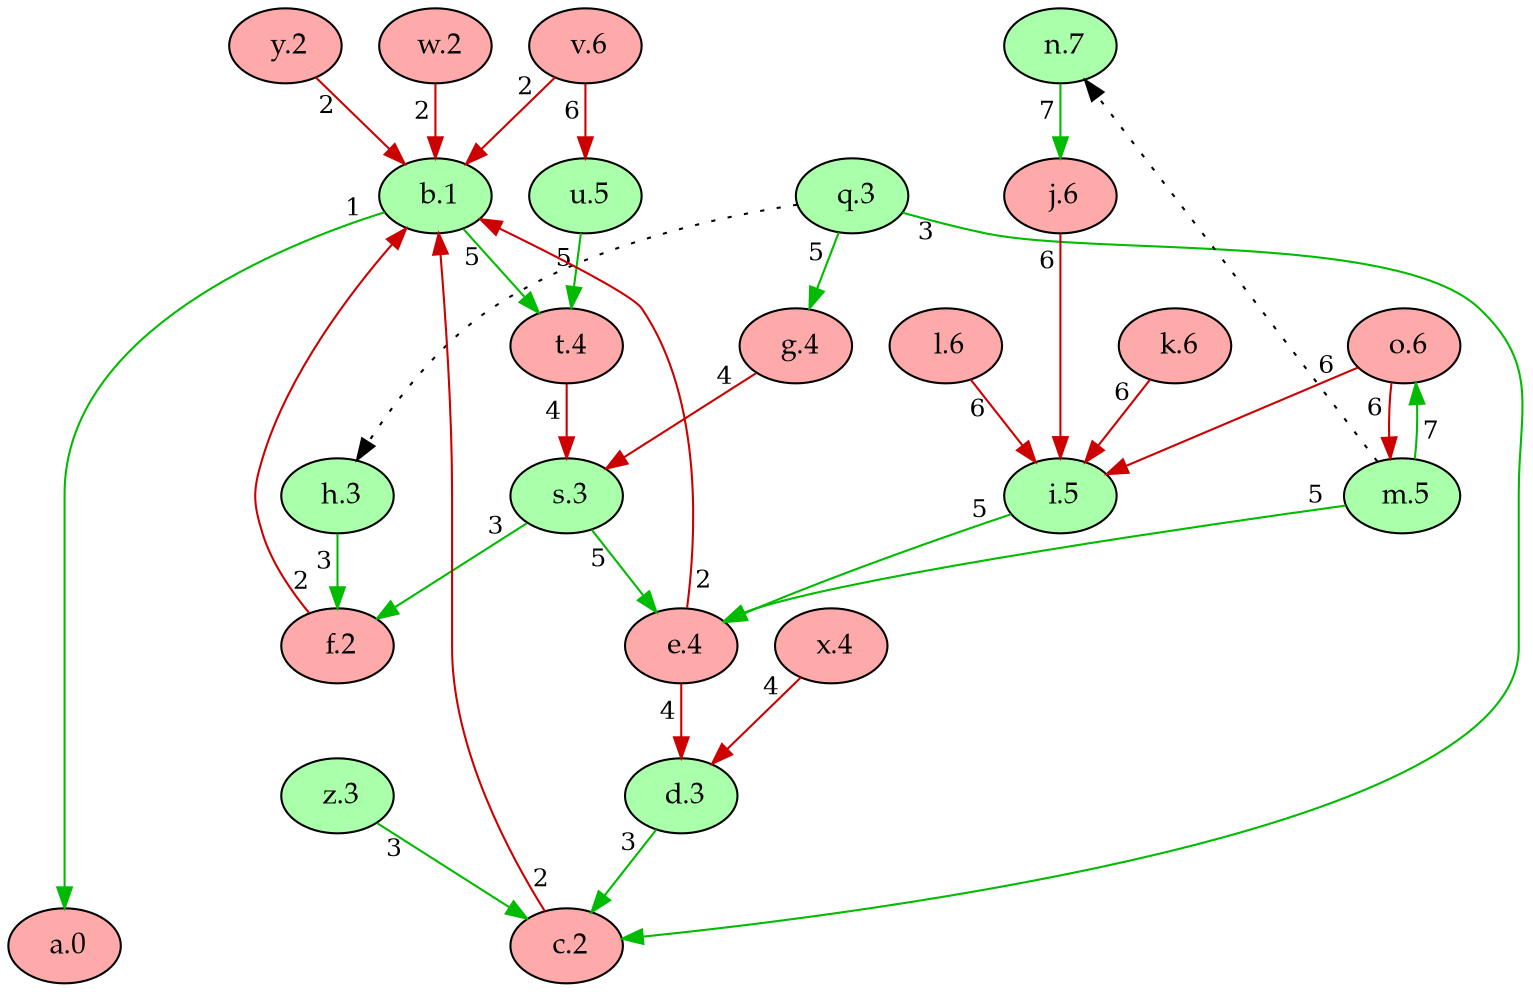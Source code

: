 digraph {
    rankdir="TB"
    node [style=filled fontname="Palatino" fontsize=14]
    node [fillcolor="#AAFFAA"]
    "b" [label=" b.1"]
    "z" [label=" z.3"]
    "h" [label=" h.3"]
    "q" [label=" q.3"]
    "s" [label=" s.3"]
    "d" [label=" d.3"]
    "u" [label=" u.5"]
    "i" [label=" i.5"]
    "m" [label=" m.5"]
    "n" [label=" n.7"]
    node [fillcolor="#FFAAAA"]
    "a" [label=" a.0"]
    "f" [label=" f.2"]
    "c" [label=" c.2"]
    "y" [label=" y.2"]
    "w" [label=" w.2"]
    "t" [label=" t.4"]
    "g" [label=" g.4"]
    "e" [label=" e.4"]
    "x" [label=" x.4"]
    "k" [label=" k.6"]
    "l" [label=" l.6"]
    "v" [label=" v.6"]
    "j" [label=" j.6"]
    "o" [label=" o.6"]
    edge[labeldistance=1.5 fontsize=12]
    edge [color="#00BB00" style="solid" dir="forward" taillabel="1"]
           "b" -> "a" 
    edge [color="#00BB00" style="solid" dir="forward" taillabel="5"]
           "b" -> "t" 
           "i" -> "e" 
           "m" -> "e" 
           "q" -> "g" 
           "s" -> "e" 
           "u" -> "t" 
    edge [color="#CC0000" style="solid" dir="forward" taillabel="2"]
           "c" -> "b" 
           "e" -> "b" 
           "f" -> "b" 
           "v" -> "b" 
           "w" -> "b" 
           "y" -> "b" 
    edge [color="#00BB00" style="solid" dir="forward" taillabel="3"]
           "d" -> "c" 
           "h" -> "f" 
           "q" -> "c" 
           "s" -> "f" 
           "z" -> "c" 
    edge [color="#CC0000" style="solid" dir="forward" taillabel="4"]
           "e" -> "d" 
           "g" -> "s" 
           "t" -> "s" 
           "x" -> "d" 
    edge [color="#CC0000" style="solid" dir="forward" taillabel="6"]
           "j" -> "i" 
           "k" -> "i" 
           "l" -> "i" 
           "o" -> "i" 
           "o" -> "m" 
           "v" -> "u" 
    edge [color="#00BB00" style="solid" dir="forward" taillabel="7"]
           "m" -> "o" 
           "n" -> "j" 
    edge [color="black" style="dotted" dir="forward" taillabel="" constraint=false]
           "m" -> "n" 
           "q" -> "h" 
    {rank = max a}
    {rank = min n}
}
